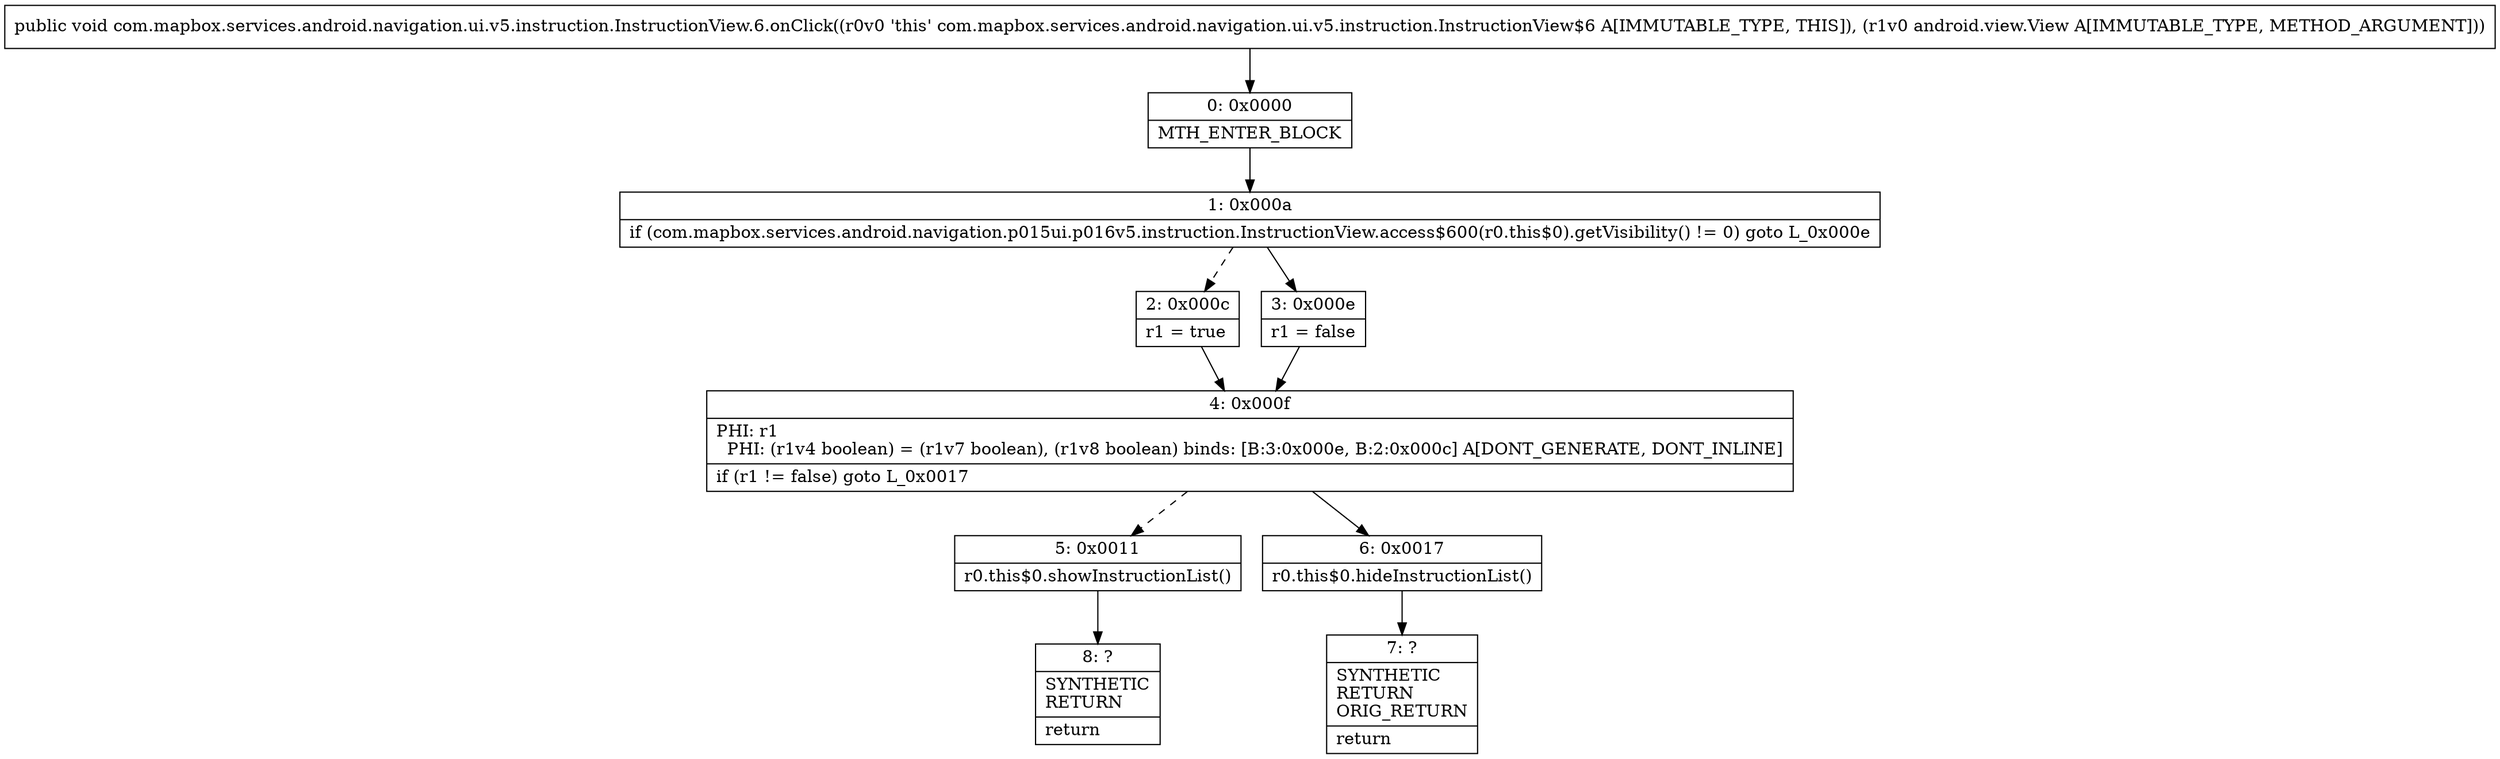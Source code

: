 digraph "CFG forcom.mapbox.services.android.navigation.ui.v5.instruction.InstructionView.6.onClick(Landroid\/view\/View;)V" {
Node_0 [shape=record,label="{0\:\ 0x0000|MTH_ENTER_BLOCK\l}"];
Node_1 [shape=record,label="{1\:\ 0x000a|if (com.mapbox.services.android.navigation.p015ui.p016v5.instruction.InstructionView.access$600(r0.this$0).getVisibility() != 0) goto L_0x000e\l}"];
Node_2 [shape=record,label="{2\:\ 0x000c|r1 = true\l}"];
Node_3 [shape=record,label="{3\:\ 0x000e|r1 = false\l}"];
Node_4 [shape=record,label="{4\:\ 0x000f|PHI: r1 \l  PHI: (r1v4 boolean) = (r1v7 boolean), (r1v8 boolean) binds: [B:3:0x000e, B:2:0x000c] A[DONT_GENERATE, DONT_INLINE]\l|if (r1 != false) goto L_0x0017\l}"];
Node_5 [shape=record,label="{5\:\ 0x0011|r0.this$0.showInstructionList()\l}"];
Node_6 [shape=record,label="{6\:\ 0x0017|r0.this$0.hideInstructionList()\l}"];
Node_7 [shape=record,label="{7\:\ ?|SYNTHETIC\lRETURN\lORIG_RETURN\l|return\l}"];
Node_8 [shape=record,label="{8\:\ ?|SYNTHETIC\lRETURN\l|return\l}"];
MethodNode[shape=record,label="{public void com.mapbox.services.android.navigation.ui.v5.instruction.InstructionView.6.onClick((r0v0 'this' com.mapbox.services.android.navigation.ui.v5.instruction.InstructionView$6 A[IMMUTABLE_TYPE, THIS]), (r1v0 android.view.View A[IMMUTABLE_TYPE, METHOD_ARGUMENT])) }"];
MethodNode -> Node_0;
Node_0 -> Node_1;
Node_1 -> Node_2[style=dashed];
Node_1 -> Node_3;
Node_2 -> Node_4;
Node_3 -> Node_4;
Node_4 -> Node_5[style=dashed];
Node_4 -> Node_6;
Node_5 -> Node_8;
Node_6 -> Node_7;
}

